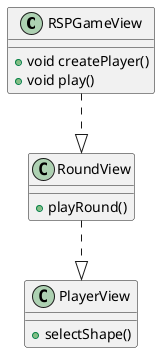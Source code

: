 @startuml rsp-view

class RSPGameView{
    +void createPlayer()
    +void play()
}

class PlayerView{
    +selectShape()
}

class RoundView{
    +playRound()
}

RSPGameView ..|> RoundView
RoundView ..|> PlayerView

@enduml